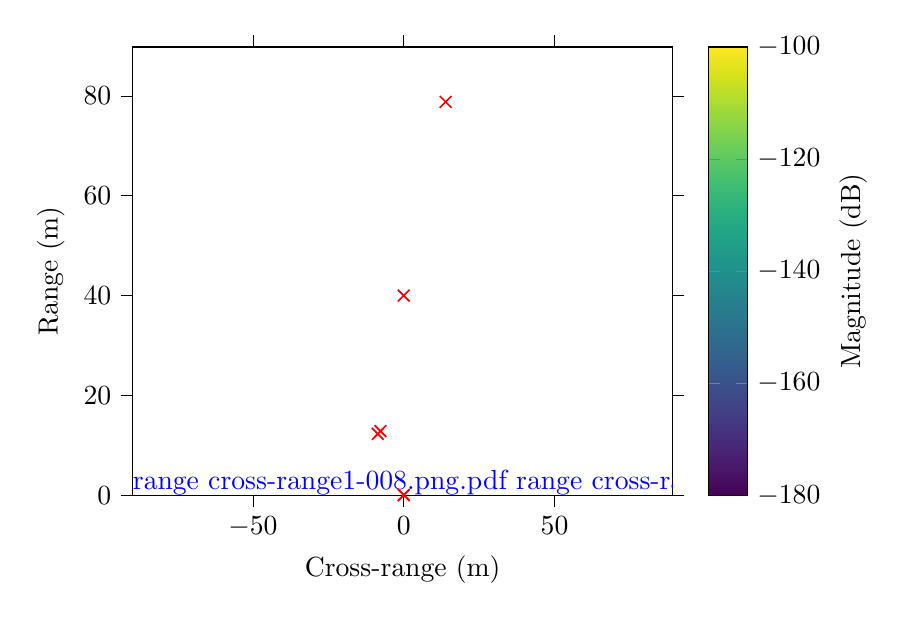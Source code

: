 % This file was created by tikzplotlib v0.8.5.
\begin{tikzpicture}

\begin{axis}[
colorbar,
colorbar style={ylabel={Magnitude (dB)}},
colormap/viridis,
point meta max=-100,
point meta min=-180,
tick align=outside,
tick pos=both,
x grid style={white!69.02!black},
xlabel={Cross-range (m)},
xmin=-89.795, xmax=89.093,
xtick style={color=black},
y grid style={white!69.02!black},
ylabel={Range (m)},
ymin=0, ymax=89.795,
ytick style={color=black}
]
\addplot graphics [includegraphics cmd=\pgfimage,xmin=-89.795, xmax=89.093, ymin=0, ymax=89.795] {pcolormesh range cross-range1-008.png};
\addplot [semithick, red, mark=x, mark size=3, mark options={solid}, only marks]
table {%
-5.234e-05 0.001
0.009 0.1
-8.604 12.287
-7.726 12.858
0 40
13.892 78.785
};
\end{axis}

\end{tikzpicture}
